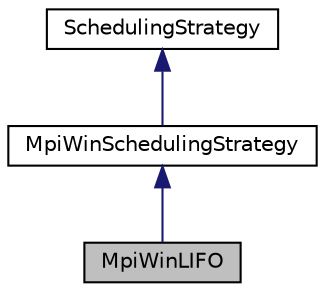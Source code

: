 digraph "MpiWinLIFO"
{
  edge [fontname="Helvetica",fontsize="10",labelfontname="Helvetica",labelfontsize="10"];
  node [fontname="Helvetica",fontsize="10",shape=record];
  Node1 [label="MpiWinLIFO",height=0.2,width=0.4,color="black", fillcolor="grey75", style="filled", fontcolor="black"];
  Node2 -> Node1 [dir="back",color="midnightblue",fontsize="10",style="solid",fontname="Helvetica"];
  Node2 [label="MpiWinSchedulingStrategy",height=0.2,width=0.4,color="black", fillcolor="white", style="filled",URL="$df/d61/a00031.html"];
  Node3 -> Node2 [dir="back",color="midnightblue",fontsize="10",style="solid",fontname="Helvetica"];
  Node3 [label="SchedulingStrategy",height=0.2,width=0.4,color="black", fillcolor="white", style="filled",URL="$d0/dc0/a00033.html"];
}
